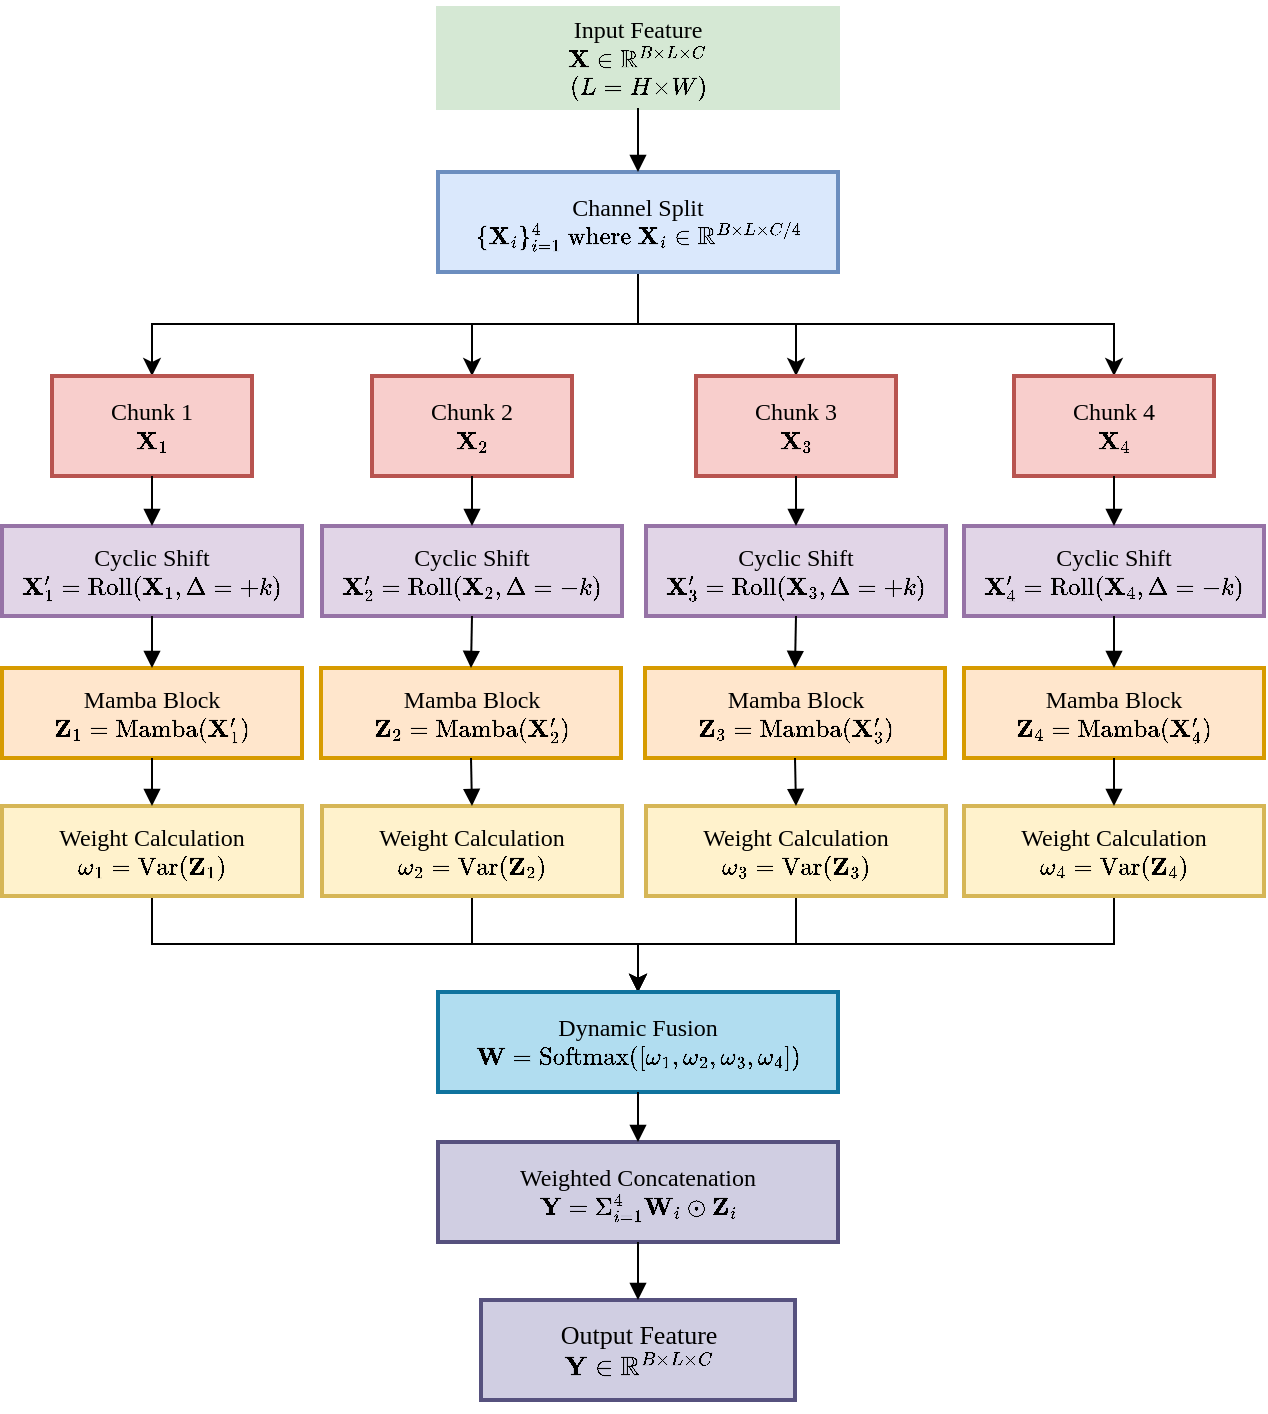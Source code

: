 <mxfile version="26.1.3">
  <diagram name="第 1 页" id="qgiPuh51KqLkgEDfryKa">
    <mxGraphModel dx="1357" dy="-288" grid="1" gridSize="10" guides="1" tooltips="1" connect="1" arrows="1" fold="1" page="1" pageScale="1" pageWidth="827" pageHeight="1169" background="none" math="1" shadow="0">
      <root>
        <mxCell id="0" />
        <mxCell id="1" parent="0" />
        <mxCell id="CuHFqKLPlBtK6-emLsCo-100" value="Input Feature&#xa;\(\mathbf{X} \in \mathbb{R}^{B \times L \times C}\)&#xa;\((L=H×W)\)" style="whiteSpace=wrap;strokeWidth=2;fontFamily=Times New Roman;fillColor=#d5e8d4;strokeColor=#D5E8D4;" vertex="1" parent="1">
          <mxGeometry x="290" y="1287" width="200" height="50" as="geometry" />
        </mxCell>
        <mxCell id="CuHFqKLPlBtK6-emLsCo-101" style="edgeStyle=orthogonalEdgeStyle;rounded=0;orthogonalLoop=1;jettySize=auto;html=1;exitX=0.5;exitY=1;exitDx=0;exitDy=0;entryX=0.5;entryY=0;entryDx=0;entryDy=0;" edge="1" parent="1" source="CuHFqKLPlBtK6-emLsCo-105" target="CuHFqKLPlBtK6-emLsCo-106">
          <mxGeometry relative="1" as="geometry" />
        </mxCell>
        <mxCell id="CuHFqKLPlBtK6-emLsCo-102" style="edgeStyle=orthogonalEdgeStyle;rounded=0;orthogonalLoop=1;jettySize=auto;html=1;exitX=0.5;exitY=1;exitDx=0;exitDy=0;entryX=0.5;entryY=0;entryDx=0;entryDy=0;" edge="1" parent="1" source="CuHFqKLPlBtK6-emLsCo-105" target="CuHFqKLPlBtK6-emLsCo-107">
          <mxGeometry relative="1" as="geometry" />
        </mxCell>
        <mxCell id="CuHFqKLPlBtK6-emLsCo-103" style="edgeStyle=orthogonalEdgeStyle;rounded=0;orthogonalLoop=1;jettySize=auto;html=1;exitX=0.5;exitY=1;exitDx=0;exitDy=0;" edge="1" parent="1" source="CuHFqKLPlBtK6-emLsCo-105" target="CuHFqKLPlBtK6-emLsCo-108">
          <mxGeometry relative="1" as="geometry" />
        </mxCell>
        <mxCell id="CuHFqKLPlBtK6-emLsCo-104" style="edgeStyle=orthogonalEdgeStyle;rounded=0;orthogonalLoop=1;jettySize=auto;html=1;exitX=0.5;exitY=1;exitDx=0;exitDy=0;" edge="1" parent="1" source="CuHFqKLPlBtK6-emLsCo-105" target="CuHFqKLPlBtK6-emLsCo-109">
          <mxGeometry relative="1" as="geometry" />
        </mxCell>
        <mxCell id="CuHFqKLPlBtK6-emLsCo-105" value="Channel Split&#xa;\(\{\mathbf{X}_i\}_{i=1}^4 \text{ where } \mathbf{X}_i \in \mathbb{R}^{B \times L \times C/4}\)" style="whiteSpace=wrap;strokeWidth=2;fontFamily=Times New Roman;fillColor=#dae8fc;strokeColor=#6c8ebf;" vertex="1" parent="1">
          <mxGeometry x="290" y="1369" width="200" height="50" as="geometry" />
        </mxCell>
        <mxCell id="CuHFqKLPlBtK6-emLsCo-106" value="Chunk 1&#xa;\(\mathbf{X}_1\)" style="whiteSpace=wrap;strokeWidth=2;fontFamily=Times New Roman;fillColor=#f8cecc;strokeColor=#b85450;" vertex="1" parent="1">
          <mxGeometry x="97" y="1471" width="100" height="50" as="geometry" />
        </mxCell>
        <mxCell id="CuHFqKLPlBtK6-emLsCo-107" value="Chunk 2&#xa;\(\mathbf{X}_2\)" style="whiteSpace=wrap;strokeWidth=2;fontFamily=Times New Roman;fillColor=#f8cecc;strokeColor=#b85450;" vertex="1" parent="1">
          <mxGeometry x="257" y="1471" width="100" height="50" as="geometry" />
        </mxCell>
        <mxCell id="CuHFqKLPlBtK6-emLsCo-108" value="Chunk 3&#xa;\(\mathbf{X}_3\)" style="whiteSpace=wrap;strokeWidth=2;fontFamily=Times New Roman;fillColor=#f8cecc;strokeColor=#b85450;" vertex="1" parent="1">
          <mxGeometry x="419" y="1471" width="100" height="50" as="geometry" />
        </mxCell>
        <mxCell id="CuHFqKLPlBtK6-emLsCo-109" value="Chunk 4&#xa;\(\mathbf{X}_4\)" style="whiteSpace=wrap;strokeWidth=2;fontFamily=Times New Roman;fillColor=#f8cecc;strokeColor=#b85450;" vertex="1" parent="1">
          <mxGeometry x="578" y="1471" width="100" height="50" as="geometry" />
        </mxCell>
        <mxCell id="CuHFqKLPlBtK6-emLsCo-110" value="Cyclic Shift&#xa;\(\mathbf{X}_1&#39; = \text{Roll}(\mathbf{X}_1, \Delta=+k)\)" style="whiteSpace=wrap;strokeWidth=2;fontFamily=Times New Roman;fillColor=#e1d5e7;strokeColor=#9673a6;" vertex="1" parent="1">
          <mxGeometry x="72" y="1546" width="150" height="45" as="geometry" />
        </mxCell>
        <mxCell id="CuHFqKLPlBtK6-emLsCo-111" value="Cyclic Shift&#xa;\(\mathbf{X}_2&#39; = \text{Roll}(\mathbf{X}_2, \Delta=-k)\)" style="whiteSpace=wrap;strokeWidth=2;fontFamily=Times New Roman;fillColor=#e1d5e7;strokeColor=#9673a6;" vertex="1" parent="1">
          <mxGeometry x="232" y="1546" width="150" height="45" as="geometry" />
        </mxCell>
        <mxCell id="CuHFqKLPlBtK6-emLsCo-112" value="Cyclic Shift&#xa;\(\mathbf{X}_3&#39; = \text{Roll}(\mathbf{X}_3, \Delta=+k)\)" style="whiteSpace=wrap;strokeWidth=2;fontFamily=Times New Roman;fillColor=#e1d5e7;strokeColor=#9673a6;" vertex="1" parent="1">
          <mxGeometry x="394" y="1546" width="150" height="45" as="geometry" />
        </mxCell>
        <mxCell id="CuHFqKLPlBtK6-emLsCo-113" value="Cyclic Shift&#xa;\(\mathbf{X}_4&#39; = \text{Roll}(\mathbf{X}_4, \Delta=-k)\)" style="whiteSpace=wrap;strokeWidth=2;fontFamily=Times New Roman;fillColor=#e1d5e7;strokeColor=#9673a6;" vertex="1" parent="1">
          <mxGeometry x="553" y="1546" width="150" height="45" as="geometry" />
        </mxCell>
        <mxCell id="CuHFqKLPlBtK6-emLsCo-114" value="Mamba Block&#xa;\(\mathbf{Z}_1 = \text{Mamba}(\mathbf{X}_1&#39;)\)" style="whiteSpace=wrap;strokeWidth=2;fontFamily=Times New Roman;fillColor=#ffe6cc;strokeColor=#d79b00;" vertex="1" parent="1">
          <mxGeometry x="72" y="1617" width="150" height="45" as="geometry" />
        </mxCell>
        <mxCell id="CuHFqKLPlBtK6-emLsCo-115" value="Mamba Block&#xa;\(\mathbf{Z}_2 = \text{Mamba}(\mathbf{X}_2&#39;)\)" style="whiteSpace=wrap;strokeWidth=2;fontFamily=Times New Roman;fillColor=#ffe6cc;strokeColor=#d79b00;" vertex="1" parent="1">
          <mxGeometry x="231.5" y="1617" width="150" height="45" as="geometry" />
        </mxCell>
        <mxCell id="CuHFqKLPlBtK6-emLsCo-116" value="Mamba Block&#xa;\(\mathbf{Z}_3 = \text{Mamba}(\mathbf{X}_3&#39;)\)" style="whiteSpace=wrap;strokeWidth=2;fontFamily=Times New Roman;fillColor=#ffe6cc;strokeColor=#d79b00;" vertex="1" parent="1">
          <mxGeometry x="393.5" y="1617" width="150" height="45" as="geometry" />
        </mxCell>
        <mxCell id="CuHFqKLPlBtK6-emLsCo-117" value="Mamba Block&#xa;\(\mathbf{Z}_4 = \text{Mamba}(\mathbf{X}_4&#39;)\)" style="whiteSpace=wrap;strokeWidth=2;fontFamily=Times New Roman;fillColor=#ffe6cc;strokeColor=#d79b00;" vertex="1" parent="1">
          <mxGeometry x="553" y="1617" width="150" height="45" as="geometry" />
        </mxCell>
        <mxCell id="CuHFqKLPlBtK6-emLsCo-118" style="edgeStyle=orthogonalEdgeStyle;rounded=0;orthogonalLoop=1;jettySize=auto;html=1;exitX=0.5;exitY=1;exitDx=0;exitDy=0;entryX=0.5;entryY=0;entryDx=0;entryDy=0;" edge="1" parent="1" source="CuHFqKLPlBtK6-emLsCo-119" target="CuHFqKLPlBtK6-emLsCo-126">
          <mxGeometry relative="1" as="geometry" />
        </mxCell>
        <mxCell id="CuHFqKLPlBtK6-emLsCo-119" value="Weight Calculation&#xa;\(\omega_1 = \text{Var}(\mathbf{Z}_1)\)" style="whiteSpace=wrap;strokeWidth=2;fontFamily=Times New Roman;fillColor=#fff2cc;strokeColor=#d6b656;" vertex="1" parent="1">
          <mxGeometry x="72" y="1686" width="150" height="45" as="geometry" />
        </mxCell>
        <mxCell id="CuHFqKLPlBtK6-emLsCo-120" style="edgeStyle=orthogonalEdgeStyle;rounded=0;orthogonalLoop=1;jettySize=auto;html=1;exitX=0.5;exitY=1;exitDx=0;exitDy=0;entryX=0.5;entryY=0;entryDx=0;entryDy=0;" edge="1" parent="1" source="CuHFqKLPlBtK6-emLsCo-121" target="CuHFqKLPlBtK6-emLsCo-126">
          <mxGeometry relative="1" as="geometry" />
        </mxCell>
        <mxCell id="CuHFqKLPlBtK6-emLsCo-121" value="Weight Calculation&#xa;\(\omega_2 = \text{Var}(\mathbf{Z}_2)\)" style="whiteSpace=wrap;strokeWidth=2;fontFamily=Times New Roman;fillColor=#fff2cc;strokeColor=#d6b656;" vertex="1" parent="1">
          <mxGeometry x="232" y="1686" width="150" height="45" as="geometry" />
        </mxCell>
        <mxCell id="CuHFqKLPlBtK6-emLsCo-122" style="edgeStyle=orthogonalEdgeStyle;rounded=0;orthogonalLoop=1;jettySize=auto;html=1;exitX=0.5;exitY=1;exitDx=0;exitDy=0;entryX=0.5;entryY=0;entryDx=0;entryDy=0;" edge="1" parent="1" source="CuHFqKLPlBtK6-emLsCo-123" target="CuHFqKLPlBtK6-emLsCo-126">
          <mxGeometry relative="1" as="geometry" />
        </mxCell>
        <mxCell id="CuHFqKLPlBtK6-emLsCo-123" value="Weight Calculation&#xa;\(\omega_3 = \text{Var}(\mathbf{Z}_3)\)" style="whiteSpace=wrap;strokeWidth=2;fontFamily=Times New Roman;fillColor=#fff2cc;strokeColor=#d6b656;" vertex="1" parent="1">
          <mxGeometry x="394" y="1686" width="150" height="45" as="geometry" />
        </mxCell>
        <mxCell id="CuHFqKLPlBtK6-emLsCo-124" style="edgeStyle=orthogonalEdgeStyle;rounded=0;orthogonalLoop=1;jettySize=auto;html=1;exitX=0.5;exitY=1;exitDx=0;exitDy=0;entryX=0.5;entryY=0;entryDx=0;entryDy=0;" edge="1" parent="1" source="CuHFqKLPlBtK6-emLsCo-125" target="CuHFqKLPlBtK6-emLsCo-126">
          <mxGeometry relative="1" as="geometry" />
        </mxCell>
        <mxCell id="CuHFqKLPlBtK6-emLsCo-125" value="Weight Calculation&#xa;\(\omega_4 = \text{Var}(\mathbf{Z}_4)\)" style="whiteSpace=wrap;strokeWidth=2;fontFamily=Times New Roman;fillColor=#fff2cc;strokeColor=#d6b656;" vertex="1" parent="1">
          <mxGeometry x="553" y="1686" width="150" height="45" as="geometry" />
        </mxCell>
        <mxCell id="CuHFqKLPlBtK6-emLsCo-126" value="Dynamic Fusion&#xa;\(\mathbf{W} = \text{Softmax}([\omega_1,\omega_2,\omega_3,\omega_4])\)" style="whiteSpace=wrap;strokeWidth=2;fontFamily=Times New Roman;fillColor=#b1ddf0;strokeColor=#10739e;" vertex="1" parent="1">
          <mxGeometry x="290" y="1779" width="200" height="50" as="geometry" />
        </mxCell>
        <mxCell id="CuHFqKLPlBtK6-emLsCo-127" value="Weighted Concatenation&#xa;\(\mathbf{Y} = \Sigma_{i=1}^4 \mathbf{W}_i \odot \mathbf{Z}_i\)" style="whiteSpace=wrap;strokeWidth=2;fontFamily=Times New Roman;fillColor=#d0cee2;strokeColor=#56517e;" vertex="1" parent="1">
          <mxGeometry x="290" y="1854" width="200" height="50" as="geometry" />
        </mxCell>
        <mxCell id="CuHFqKLPlBtK6-emLsCo-128" value="Output Feature&#xa;\(\mathbf{Y} \in \mathbb{R}^{B \times L \times C}\)" style="whiteSpace=wrap;strokeWidth=2;fillColor=#d0cee2;strokeColor=#56517e;fontFamily=Times New Roman;fontSize=13;" vertex="1" parent="1">
          <mxGeometry x="311.5" y="1933" width="157" height="50" as="geometry" />
        </mxCell>
        <mxCell id="CuHFqKLPlBtK6-emLsCo-129" value="" style="curved=1;startArrow=none;endArrow=block;exitX=0.5;exitY=1;entryX=0.5;entryY=0;rounded=0;fontFamily=Times New Roman;" edge="1" parent="1" source="CuHFqKLPlBtK6-emLsCo-100" target="CuHFqKLPlBtK6-emLsCo-105">
          <mxGeometry relative="1" as="geometry">
            <Array as="points" />
          </mxGeometry>
        </mxCell>
        <mxCell id="CuHFqKLPlBtK6-emLsCo-130" value="" style="curved=1;startArrow=none;endArrow=block;exitX=0.5;exitY=1;entryX=0.5;entryY=0;rounded=0;fontFamily=Times New Roman;" edge="1" parent="1" source="CuHFqKLPlBtK6-emLsCo-106" target="CuHFqKLPlBtK6-emLsCo-110">
          <mxGeometry relative="1" as="geometry">
            <Array as="points" />
          </mxGeometry>
        </mxCell>
        <mxCell id="CuHFqKLPlBtK6-emLsCo-131" value="" style="curved=1;startArrow=none;endArrow=block;exitX=0.5;exitY=1;entryX=0.5;entryY=0;rounded=0;fontFamily=Times New Roman;" edge="1" parent="1" source="CuHFqKLPlBtK6-emLsCo-107" target="CuHFqKLPlBtK6-emLsCo-111">
          <mxGeometry relative="1" as="geometry">
            <Array as="points" />
          </mxGeometry>
        </mxCell>
        <mxCell id="CuHFqKLPlBtK6-emLsCo-132" value="" style="curved=1;startArrow=none;endArrow=block;exitX=0.5;exitY=1;entryX=0.5;entryY=0;rounded=0;fontFamily=Times New Roman;" edge="1" parent="1" source="CuHFqKLPlBtK6-emLsCo-108" target="CuHFqKLPlBtK6-emLsCo-112">
          <mxGeometry relative="1" as="geometry">
            <Array as="points" />
          </mxGeometry>
        </mxCell>
        <mxCell id="CuHFqKLPlBtK6-emLsCo-133" value="" style="curved=1;startArrow=none;endArrow=block;exitX=0.5;exitY=1;entryX=0.5;entryY=0;rounded=0;fontFamily=Times New Roman;" edge="1" parent="1" source="CuHFqKLPlBtK6-emLsCo-109" target="CuHFqKLPlBtK6-emLsCo-113">
          <mxGeometry relative="1" as="geometry">
            <Array as="points" />
          </mxGeometry>
        </mxCell>
        <mxCell id="CuHFqKLPlBtK6-emLsCo-134" value="" style="curved=1;startArrow=none;endArrow=block;exitX=0.5;exitY=1;entryX=0.5;entryY=0;rounded=0;fontFamily=Times New Roman;" edge="1" parent="1" source="CuHFqKLPlBtK6-emLsCo-110" target="CuHFqKLPlBtK6-emLsCo-114">
          <mxGeometry relative="1" as="geometry">
            <Array as="points" />
          </mxGeometry>
        </mxCell>
        <mxCell id="CuHFqKLPlBtK6-emLsCo-135" value="" style="curved=1;startArrow=none;endArrow=block;exitX=0.5;exitY=1;entryX=0.5;entryY=0;rounded=0;fontFamily=Times New Roman;" edge="1" parent="1" source="CuHFqKLPlBtK6-emLsCo-111" target="CuHFqKLPlBtK6-emLsCo-115">
          <mxGeometry relative="1" as="geometry">
            <Array as="points" />
          </mxGeometry>
        </mxCell>
        <mxCell id="CuHFqKLPlBtK6-emLsCo-136" value="" style="curved=1;startArrow=none;endArrow=block;exitX=0.5;exitY=1;entryX=0.5;entryY=0;rounded=0;fontFamily=Times New Roman;" edge="1" parent="1" source="CuHFqKLPlBtK6-emLsCo-112" target="CuHFqKLPlBtK6-emLsCo-116">
          <mxGeometry relative="1" as="geometry">
            <Array as="points" />
          </mxGeometry>
        </mxCell>
        <mxCell id="CuHFqKLPlBtK6-emLsCo-137" value="" style="curved=1;startArrow=none;endArrow=block;exitX=0.5;exitY=1;entryX=0.5;entryY=0;rounded=0;fontFamily=Times New Roman;" edge="1" parent="1" source="CuHFqKLPlBtK6-emLsCo-113" target="CuHFqKLPlBtK6-emLsCo-117">
          <mxGeometry relative="1" as="geometry">
            <Array as="points" />
          </mxGeometry>
        </mxCell>
        <mxCell id="CuHFqKLPlBtK6-emLsCo-138" value="" style="curved=1;startArrow=none;endArrow=block;exitX=0.5;exitY=1;entryX=0.5;entryY=0;rounded=0;fontFamily=Times New Roman;" edge="1" parent="1" source="CuHFqKLPlBtK6-emLsCo-114" target="CuHFqKLPlBtK6-emLsCo-119">
          <mxGeometry relative="1" as="geometry">
            <Array as="points" />
          </mxGeometry>
        </mxCell>
        <mxCell id="CuHFqKLPlBtK6-emLsCo-139" value="" style="curved=1;startArrow=none;endArrow=block;exitX=0.5;exitY=1;entryX=0.5;entryY=0;rounded=0;fontFamily=Times New Roman;" edge="1" parent="1" source="CuHFqKLPlBtK6-emLsCo-115" target="CuHFqKLPlBtK6-emLsCo-121">
          <mxGeometry relative="1" as="geometry">
            <Array as="points" />
          </mxGeometry>
        </mxCell>
        <mxCell id="CuHFqKLPlBtK6-emLsCo-140" value="" style="curved=1;startArrow=none;endArrow=block;exitX=0.5;exitY=1;entryX=0.5;entryY=0;rounded=0;fontFamily=Times New Roman;" edge="1" parent="1" source="CuHFqKLPlBtK6-emLsCo-116" target="CuHFqKLPlBtK6-emLsCo-123">
          <mxGeometry relative="1" as="geometry">
            <Array as="points" />
          </mxGeometry>
        </mxCell>
        <mxCell id="CuHFqKLPlBtK6-emLsCo-141" value="" style="curved=1;startArrow=none;endArrow=block;exitX=0.5;exitY=1;entryX=0.5;entryY=0;rounded=0;fontFamily=Times New Roman;" edge="1" parent="1" source="CuHFqKLPlBtK6-emLsCo-117" target="CuHFqKLPlBtK6-emLsCo-125">
          <mxGeometry relative="1" as="geometry">
            <Array as="points" />
          </mxGeometry>
        </mxCell>
        <mxCell id="CuHFqKLPlBtK6-emLsCo-142" value="" style="curved=1;startArrow=none;endArrow=block;entryX=0.5;entryY=0;rounded=0;fontFamily=Times New Roman;exitX=0.5;exitY=1;exitDx=0;exitDy=0;" edge="1" parent="1" source="CuHFqKLPlBtK6-emLsCo-126" target="CuHFqKLPlBtK6-emLsCo-127">
          <mxGeometry relative="1" as="geometry">
            <Array as="points" />
            <mxPoint x="392" y="1850" as="sourcePoint" />
          </mxGeometry>
        </mxCell>
        <mxCell id="CuHFqKLPlBtK6-emLsCo-143" value="" style="curved=1;startArrow=none;endArrow=block;exitX=0.5;exitY=1;entryX=0.5;entryY=0;rounded=0;fontFamily=Times New Roman;" edge="1" parent="1" source="CuHFqKLPlBtK6-emLsCo-127" target="CuHFqKLPlBtK6-emLsCo-128">
          <mxGeometry relative="1" as="geometry">
            <Array as="points" />
          </mxGeometry>
        </mxCell>
      </root>
    </mxGraphModel>
  </diagram>
</mxfile>
